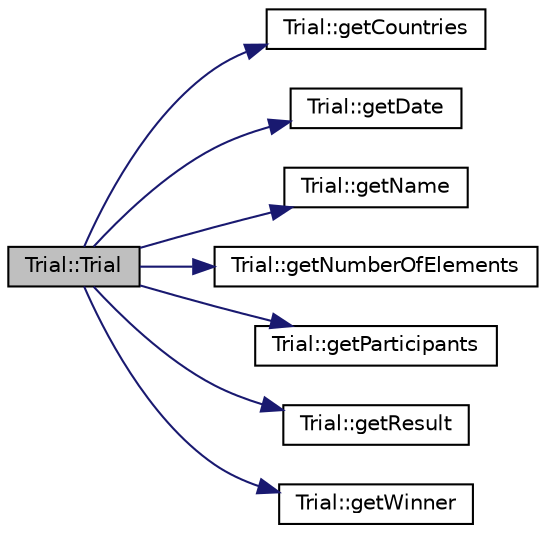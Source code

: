 digraph "Trial::Trial"
{
 // LATEX_PDF_SIZE
  edge [fontname="Helvetica",fontsize="10",labelfontname="Helvetica",labelfontsize="10"];
  node [fontname="Helvetica",fontsize="10",shape=record];
  rankdir="LR";
  Node1 [label="Trial::Trial",height=0.2,width=0.4,color="black", fillcolor="grey75", style="filled", fontcolor="black",tooltip=" "];
  Node1 -> Node2 [color="midnightblue",fontsize="10",style="solid",fontname="Helvetica"];
  Node2 [label="Trial::getCountries",height=0.2,width=0.4,color="black", fillcolor="white", style="filled",URL="$class_trial.html#ad8e2dc9cf3324afd5dc5c3e6fb263ed5",tooltip=" "];
  Node1 -> Node3 [color="midnightblue",fontsize="10",style="solid",fontname="Helvetica"];
  Node3 [label="Trial::getDate",height=0.2,width=0.4,color="black", fillcolor="white", style="filled",URL="$class_trial.html#a4a4089150e61b011edcc7055b1d3e6f7",tooltip=" "];
  Node1 -> Node4 [color="midnightblue",fontsize="10",style="solid",fontname="Helvetica"];
  Node4 [label="Trial::getName",height=0.2,width=0.4,color="black", fillcolor="white", style="filled",URL="$class_trial.html#a0b79d1dfaded2b564c8760552bb55622",tooltip=" "];
  Node1 -> Node5 [color="midnightblue",fontsize="10",style="solid",fontname="Helvetica"];
  Node5 [label="Trial::getNumberOfElements",height=0.2,width=0.4,color="black", fillcolor="white", style="filled",URL="$class_trial.html#a8a1cda4d5a9a617e757af237a3cda563",tooltip=" "];
  Node1 -> Node6 [color="midnightblue",fontsize="10",style="solid",fontname="Helvetica"];
  Node6 [label="Trial::getParticipants",height=0.2,width=0.4,color="black", fillcolor="white", style="filled",URL="$class_trial.html#acd21887b327bab02669ba81eeb1097dd",tooltip=" "];
  Node1 -> Node7 [color="midnightblue",fontsize="10",style="solid",fontname="Helvetica"];
  Node7 [label="Trial::getResult",height=0.2,width=0.4,color="black", fillcolor="white", style="filled",URL="$class_trial.html#a6020f01eb07c1a93685d453f23f19e78",tooltip=" "];
  Node1 -> Node8 [color="midnightblue",fontsize="10",style="solid",fontname="Helvetica"];
  Node8 [label="Trial::getWinner",height=0.2,width=0.4,color="black", fillcolor="white", style="filled",URL="$class_trial.html#a4d4f75cc4d58830178dd4a51037ae40a",tooltip=" "];
}
